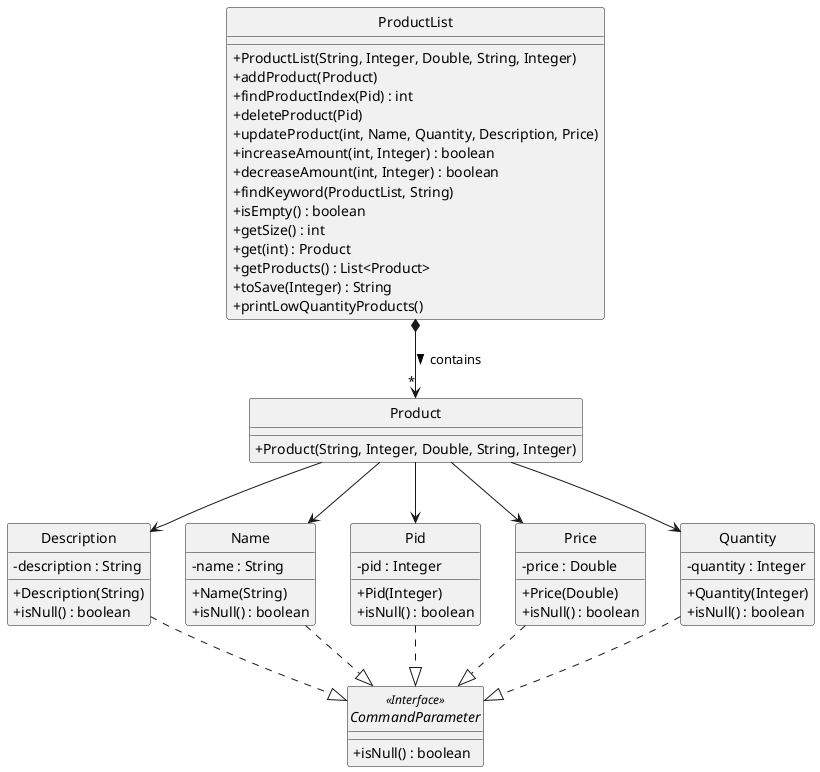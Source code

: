 @startuml
hide circle
skinparam classAttributeIconSize 0

class Description {
    - description : String
    + Description(String)
    + isNull() : boolean
}

class Name {
    - name : String
    + Name(String)
    + isNull() : boolean
}

class Pid {
    - pid : Integer
    + Pid(Integer)
    + isNull() : boolean
}

class Price {
    - price : Double
    + Price(Double)
    + isNull() : boolean
}

class Quantity {
    - quantity : Integer
    + Quantity(Integer)
    + isNull() : boolean
}

class Product {
    + Product(String, Integer, Double, String, Integer)
}

class ProductList {
    + ProductList(String, Integer, Double, String, Integer)
    + addProduct(Product)
    + findProductIndex(Pid) : int
    + deleteProduct(Pid)
    + updateProduct(int, Name, Quantity, Description, Price)
    + increaseAmount(int, Integer) : boolean
    + decreaseAmount(int, Integer) : boolean
    + findKeyword(ProductList, String)
    + isEmpty() : boolean
    + getSize() : int
    + get(int) : Product
    + getProducts() : List<Product>
    + toSave(Integer) : String
    + printLowQuantityProducts()
}

interface CommandParameter <<Interface>> {
    + isNull() : boolean
}

ProductList *--> "*" Product : > contains
Product --> Pid
Product --> Name
Product --> Quantity
Product --> Price
Product --> Description

Pid ..|> CommandParameter
Name ..|> CommandParameter
Quantity ..|> CommandParameter
Price ..|> CommandParameter
Description ..|> CommandParameter

@enduml